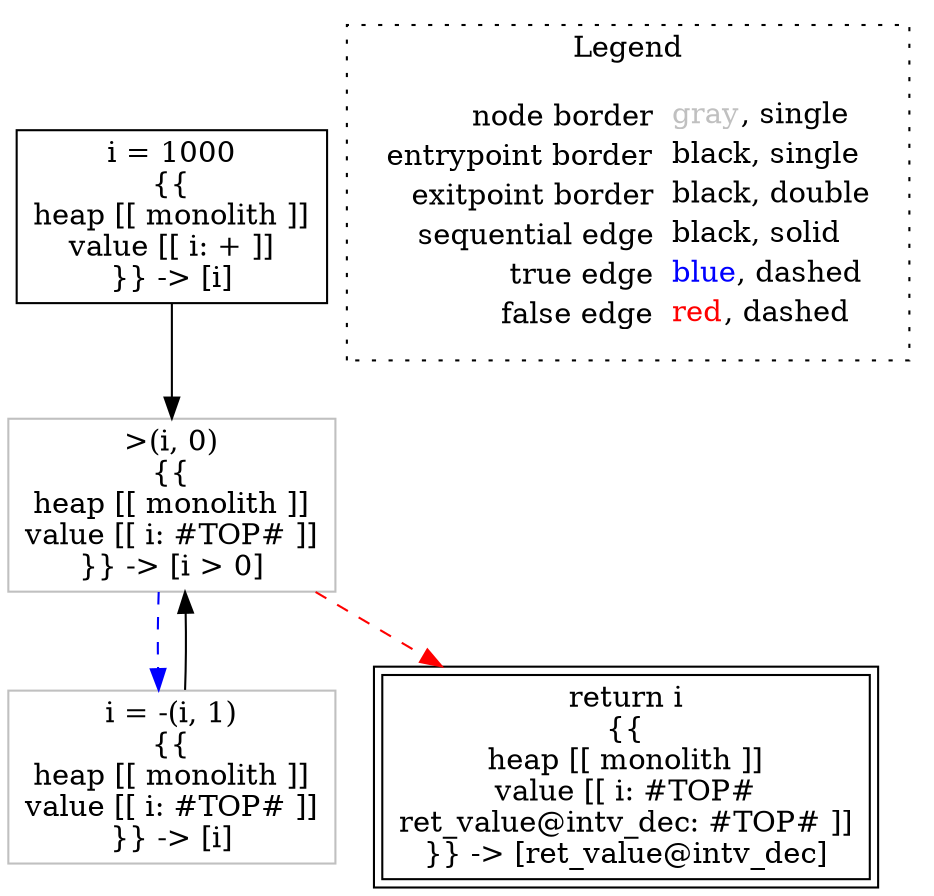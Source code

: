 digraph {
	"node0" [shape="rect",color="black",label=<i = 1000<BR/>{{<BR/>heap [[ monolith ]]<BR/>value [[ i: + ]]<BR/>}} -&gt; [i]>];
	"node1" [shape="rect",color="black",peripheries="2",label=<return i<BR/>{{<BR/>heap [[ monolith ]]<BR/>value [[ i: #TOP#<BR/>ret_value@intv_dec: #TOP# ]]<BR/>}} -&gt; [ret_value@intv_dec]>];
	"node2" [shape="rect",color="gray",label=<i = -(i, 1)<BR/>{{<BR/>heap [[ monolith ]]<BR/>value [[ i: #TOP# ]]<BR/>}} -&gt; [i]>];
	"node3" [shape="rect",color="gray",label=<&gt;(i, 0)<BR/>{{<BR/>heap [[ monolith ]]<BR/>value [[ i: #TOP# ]]<BR/>}} -&gt; [i &gt; 0]>];
	"node0" -> "node3" [color="black"];
	"node2" -> "node3" [color="black"];
	"node3" -> "node1" [color="red",style="dashed"];
	"node3" -> "node2" [color="blue",style="dashed"];
subgraph cluster_legend {
	label="Legend";
	style=dotted;
	node [shape=plaintext];
	"legend" [label=<<table border="0" cellpadding="2" cellspacing="0" cellborder="0"><tr><td align="right">node border&nbsp;</td><td align="left"><font color="gray">gray</font>, single</td></tr><tr><td align="right">entrypoint border&nbsp;</td><td align="left"><font color="black">black</font>, single</td></tr><tr><td align="right">exitpoint border&nbsp;</td><td align="left"><font color="black">black</font>, double</td></tr><tr><td align="right">sequential edge&nbsp;</td><td align="left"><font color="black">black</font>, solid</td></tr><tr><td align="right">true edge&nbsp;</td><td align="left"><font color="blue">blue</font>, dashed</td></tr><tr><td align="right">false edge&nbsp;</td><td align="left"><font color="red">red</font>, dashed</td></tr></table>>];
}

}
